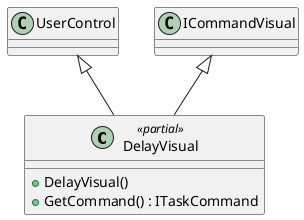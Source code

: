 @startuml
class DelayVisual <<partial>> {
    + DelayVisual()
    + GetCommand() : ITaskCommand
}
UserControl <|-- DelayVisual
ICommandVisual <|-- DelayVisual
@enduml
